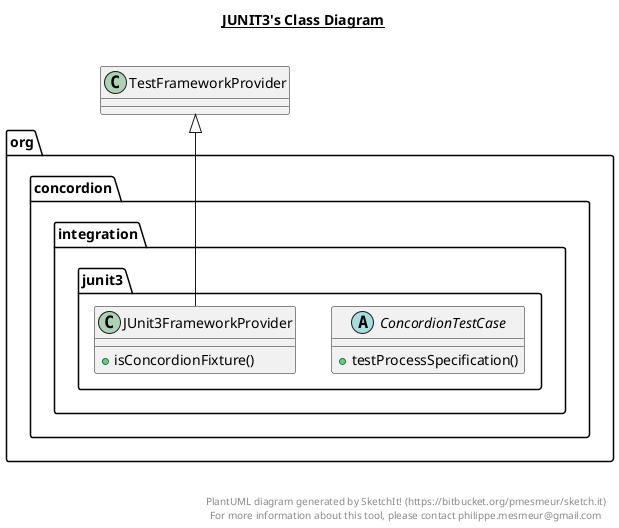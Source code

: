 @startuml

title __JUNIT3's Class Diagram__\n

  package org.concordion {
    package org.concordion.integration {
      package org.concordion.integration.junit3 {
        abstract class ConcordionTestCase {
            + testProcessSpecification()
        }
      }
    }
  }
  

  package org.concordion {
    package org.concordion.integration {
      package org.concordion.integration.junit3 {
        class JUnit3FrameworkProvider {
            + isConcordionFixture()
        }
      }
    }
  }
  

  JUnit3FrameworkProvider -up-|> TestFrameworkProvider


right footer


PlantUML diagram generated by SketchIt! (https://bitbucket.org/pmesmeur/sketch.it)
For more information about this tool, please contact philippe.mesmeur@gmail.com
endfooter

@enduml
